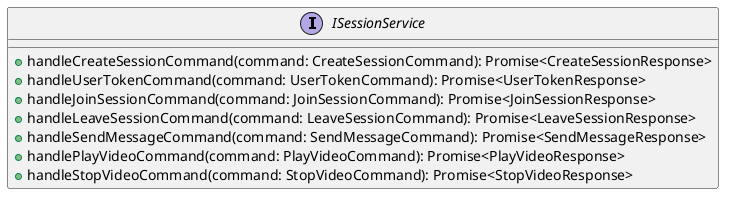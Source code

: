 @startuml 

interface ISessionService {
  + handleCreateSessionCommand(command: CreateSessionCommand): Promise<CreateSessionResponse>
  + handleUserTokenCommand(command: UserTokenCommand): Promise<UserTokenResponse>
  + handleJoinSessionCommand(command: JoinSessionCommand): Promise<JoinSessionResponse>
  + handleLeaveSessionCommand(command: LeaveSessionCommand): Promise<LeaveSessionResponse>
  + handleSendMessageCommand(command: SendMessageCommand): Promise<SendMessageResponse>
  + handlePlayVideoCommand(command: PlayVideoCommand): Promise<PlayVideoResponse>
  + handleStopVideoCommand(command: StopVideoCommand): Promise<StopVideoResponse>
}



@enduml